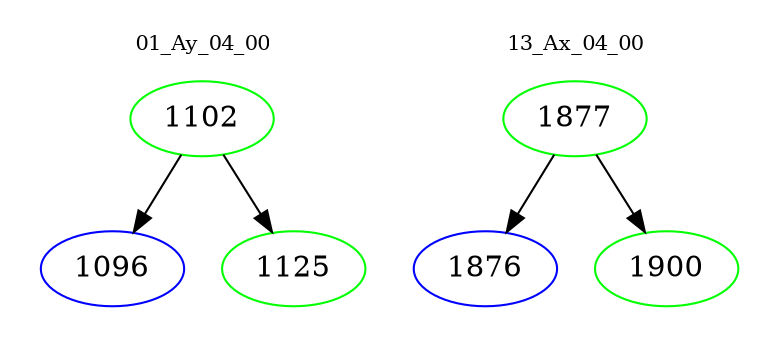 digraph{
subgraph cluster_0 {
color = white
label = "01_Ay_04_00";
fontsize=10;
T0_1102 [label="1102", color="green"]
T0_1102 -> T0_1096 [color="black"]
T0_1096 [label="1096", color="blue"]
T0_1102 -> T0_1125 [color="black"]
T0_1125 [label="1125", color="green"]
}
subgraph cluster_1 {
color = white
label = "13_Ax_04_00";
fontsize=10;
T1_1877 [label="1877", color="green"]
T1_1877 -> T1_1876 [color="black"]
T1_1876 [label="1876", color="blue"]
T1_1877 -> T1_1900 [color="black"]
T1_1900 [label="1900", color="green"]
}
}
